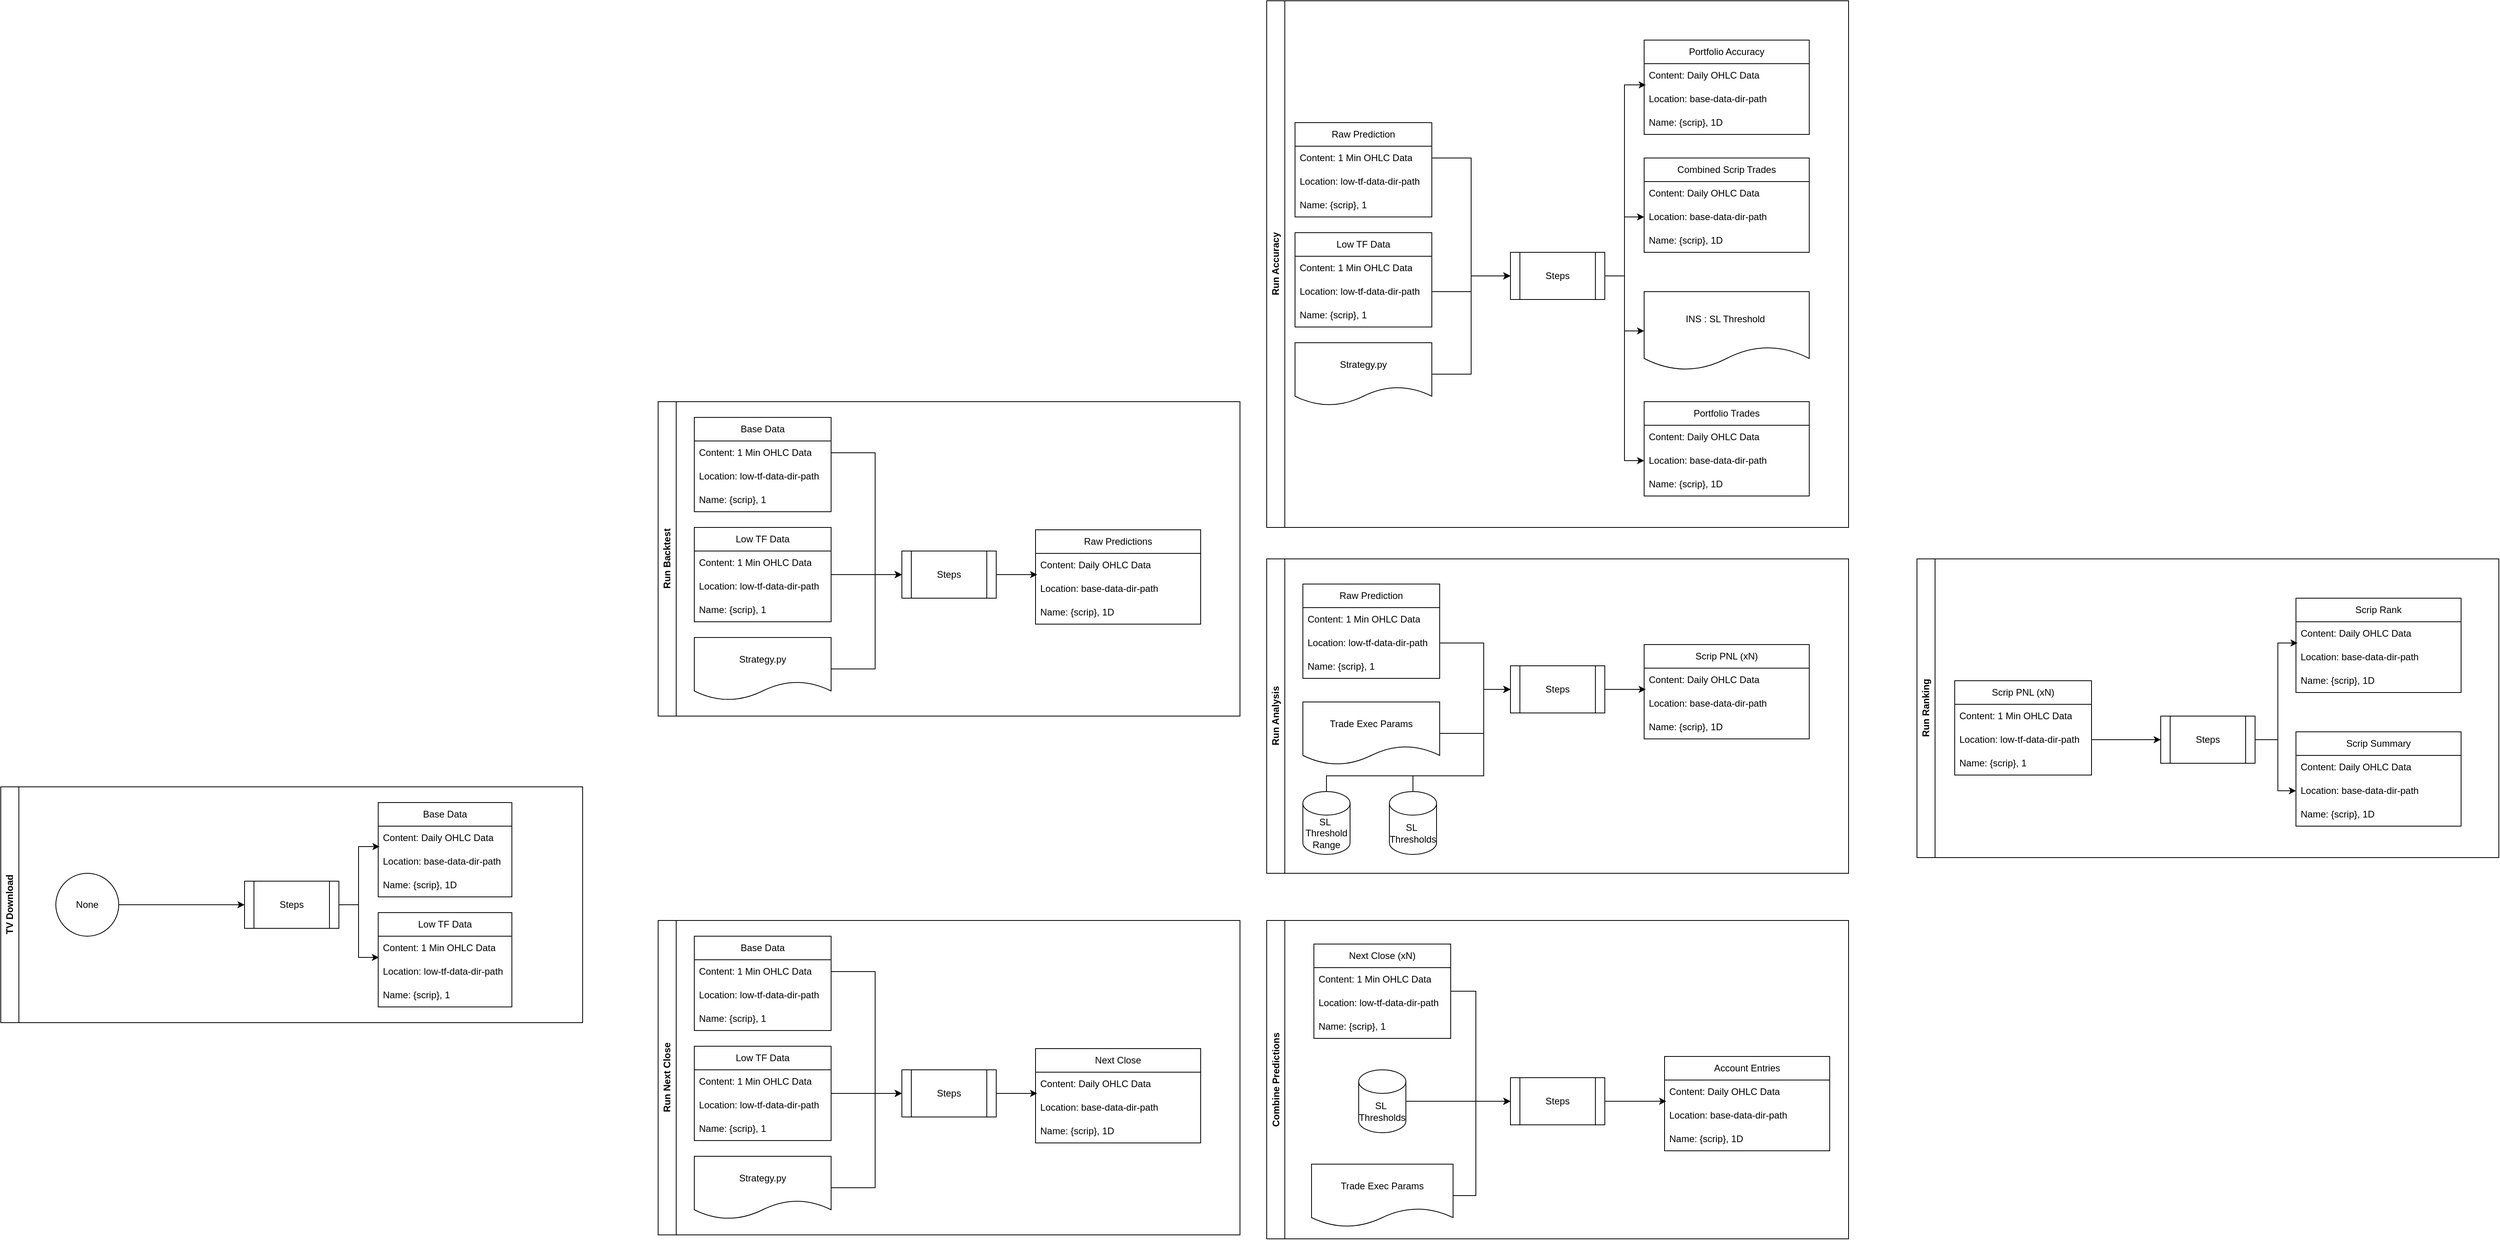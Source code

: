 <mxfile version="22.0.8" type="github">
  <diagram name="Page-1" id="-jNobJOiH2ZBGITwDeoM">
    <mxGraphModel dx="1639" dy="2243" grid="1" gridSize="10" guides="1" tooltips="1" connect="1" arrows="1" fold="1" page="1" pageScale="1" pageWidth="827" pageHeight="1169" math="0" shadow="0">
      <root>
        <mxCell id="0" />
        <mxCell id="1" parent="0" />
        <mxCell id="wgQlKjgA8KwrXLoBbIsE-9" value="TV Download" style="swimlane;horizontal=0;whiteSpace=wrap;html=1;startSize=23;" vertex="1" parent="1">
          <mxGeometry x="44" y="330" width="740" height="300" as="geometry" />
        </mxCell>
        <mxCell id="wgQlKjgA8KwrXLoBbIsE-10" value="Base Data" style="swimlane;fontStyle=0;childLayout=stackLayout;horizontal=1;startSize=30;horizontalStack=0;resizeParent=1;resizeParentMax=0;resizeLast=0;collapsible=1;marginBottom=0;whiteSpace=wrap;html=1;" vertex="1" parent="wgQlKjgA8KwrXLoBbIsE-9">
          <mxGeometry x="480" y="20" width="170" height="120" as="geometry" />
        </mxCell>
        <mxCell id="wgQlKjgA8KwrXLoBbIsE-11" value="Content: Daily OHLC Data" style="text;strokeColor=none;fillColor=none;align=left;verticalAlign=middle;spacingLeft=4;spacingRight=4;overflow=hidden;points=[[0,0.5],[1,0.5]];portConstraint=eastwest;rotatable=0;whiteSpace=wrap;html=1;" vertex="1" parent="wgQlKjgA8KwrXLoBbIsE-10">
          <mxGeometry y="30" width="170" height="30" as="geometry" />
        </mxCell>
        <mxCell id="wgQlKjgA8KwrXLoBbIsE-12" value="Location:&amp;nbsp;base-data-dir-path" style="text;strokeColor=none;fillColor=none;align=left;verticalAlign=middle;spacingLeft=4;spacingRight=4;overflow=hidden;points=[[0,0.5],[1,0.5]];portConstraint=eastwest;rotatable=0;whiteSpace=wrap;html=1;" vertex="1" parent="wgQlKjgA8KwrXLoBbIsE-10">
          <mxGeometry y="60" width="170" height="30" as="geometry" />
        </mxCell>
        <mxCell id="wgQlKjgA8KwrXLoBbIsE-13" value="Name: {scrip}, 1D" style="text;strokeColor=none;fillColor=none;align=left;verticalAlign=middle;spacingLeft=4;spacingRight=4;overflow=hidden;points=[[0,0.5],[1,0.5]];portConstraint=eastwest;rotatable=0;whiteSpace=wrap;html=1;" vertex="1" parent="wgQlKjgA8KwrXLoBbIsE-10">
          <mxGeometry y="90" width="170" height="30" as="geometry" />
        </mxCell>
        <mxCell id="wgQlKjgA8KwrXLoBbIsE-14" value="Low TF Data" style="swimlane;fontStyle=0;childLayout=stackLayout;horizontal=1;startSize=30;horizontalStack=0;resizeParent=1;resizeParentMax=0;resizeLast=0;collapsible=1;marginBottom=0;whiteSpace=wrap;html=1;" vertex="1" parent="wgQlKjgA8KwrXLoBbIsE-9">
          <mxGeometry x="480" y="160" width="170" height="120" as="geometry" />
        </mxCell>
        <mxCell id="wgQlKjgA8KwrXLoBbIsE-15" value="Content: 1 Min OHLC Data" style="text;strokeColor=none;fillColor=none;align=left;verticalAlign=middle;spacingLeft=4;spacingRight=4;overflow=hidden;points=[[0,0.5],[1,0.5]];portConstraint=eastwest;rotatable=0;whiteSpace=wrap;html=1;" vertex="1" parent="wgQlKjgA8KwrXLoBbIsE-14">
          <mxGeometry y="30" width="170" height="30" as="geometry" />
        </mxCell>
        <mxCell id="wgQlKjgA8KwrXLoBbIsE-16" value="Location:&amp;nbsp;low-tf-data-dir-path" style="text;strokeColor=none;fillColor=none;align=left;verticalAlign=middle;spacingLeft=4;spacingRight=4;overflow=hidden;points=[[0,0.5],[1,0.5]];portConstraint=eastwest;rotatable=0;whiteSpace=wrap;html=1;" vertex="1" parent="wgQlKjgA8KwrXLoBbIsE-14">
          <mxGeometry y="60" width="170" height="30" as="geometry" />
        </mxCell>
        <mxCell id="wgQlKjgA8KwrXLoBbIsE-17" value="Name: {scrip}, 1" style="text;strokeColor=none;fillColor=none;align=left;verticalAlign=middle;spacingLeft=4;spacingRight=4;overflow=hidden;points=[[0,0.5],[1,0.5]];portConstraint=eastwest;rotatable=0;whiteSpace=wrap;html=1;" vertex="1" parent="wgQlKjgA8KwrXLoBbIsE-14">
          <mxGeometry y="90" width="170" height="30" as="geometry" />
        </mxCell>
        <mxCell id="wgQlKjgA8KwrXLoBbIsE-4" style="edgeStyle=orthogonalEdgeStyle;rounded=0;orthogonalLoop=1;jettySize=auto;html=1;entryX=0;entryY=0.5;entryDx=0;entryDy=0;" edge="1" parent="wgQlKjgA8KwrXLoBbIsE-9" source="wgQlKjgA8KwrXLoBbIsE-3" target="wgQlKjgA8KwrXLoBbIsE-46">
          <mxGeometry relative="1" as="geometry">
            <mxPoint x="326" y="150" as="targetPoint" />
          </mxGeometry>
        </mxCell>
        <mxCell id="wgQlKjgA8KwrXLoBbIsE-3" value="None" style="ellipse;whiteSpace=wrap;html=1;aspect=fixed;" vertex="1" parent="wgQlKjgA8KwrXLoBbIsE-9">
          <mxGeometry x="70" y="110" width="80" height="80" as="geometry" />
        </mxCell>
        <mxCell id="wgQlKjgA8KwrXLoBbIsE-44" style="edgeStyle=orthogonalEdgeStyle;rounded=0;orthogonalLoop=1;jettySize=auto;html=1;exitX=1;exitY=0.5;exitDx=0;exitDy=0;entryX=0.01;entryY=0.867;entryDx=0;entryDy=0;entryPerimeter=0;" edge="1" parent="wgQlKjgA8KwrXLoBbIsE-9" source="wgQlKjgA8KwrXLoBbIsE-46" target="wgQlKjgA8KwrXLoBbIsE-11">
          <mxGeometry relative="1" as="geometry">
            <mxPoint x="455" y="50" as="targetPoint" />
          </mxGeometry>
        </mxCell>
        <mxCell id="wgQlKjgA8KwrXLoBbIsE-45" style="edgeStyle=orthogonalEdgeStyle;rounded=0;orthogonalLoop=1;jettySize=auto;html=1;exitX=1;exitY=0.5;exitDx=0;exitDy=0;entryX=0.005;entryY=-0.1;entryDx=0;entryDy=0;entryPerimeter=0;" edge="1" parent="wgQlKjgA8KwrXLoBbIsE-9" source="wgQlKjgA8KwrXLoBbIsE-46" target="wgQlKjgA8KwrXLoBbIsE-16">
          <mxGeometry relative="1" as="geometry">
            <mxPoint x="426" y="240" as="targetPoint" />
          </mxGeometry>
        </mxCell>
        <mxCell id="wgQlKjgA8KwrXLoBbIsE-46" value="Steps" style="shape=process;whiteSpace=wrap;html=1;backgroundOutline=1;" vertex="1" parent="wgQlKjgA8KwrXLoBbIsE-9">
          <mxGeometry x="310" y="120" width="120" height="60" as="geometry" />
        </mxCell>
        <mxCell id="wgQlKjgA8KwrXLoBbIsE-20" value="Run Backtest" style="swimlane;horizontal=0;whiteSpace=wrap;html=1;startSize=23;" vertex="1" parent="1">
          <mxGeometry x="880" y="-160" width="740" height="400" as="geometry" />
        </mxCell>
        <mxCell id="wgQlKjgA8KwrXLoBbIsE-21" value="Raw Predictions" style="swimlane;fontStyle=0;childLayout=stackLayout;horizontal=1;startSize=30;horizontalStack=0;resizeParent=1;resizeParentMax=0;resizeLast=0;collapsible=1;marginBottom=0;whiteSpace=wrap;html=1;" vertex="1" parent="wgQlKjgA8KwrXLoBbIsE-20">
          <mxGeometry x="480" y="163" width="210" height="120" as="geometry" />
        </mxCell>
        <mxCell id="wgQlKjgA8KwrXLoBbIsE-22" value="Content: Daily OHLC Data" style="text;strokeColor=none;fillColor=none;align=left;verticalAlign=middle;spacingLeft=4;spacingRight=4;overflow=hidden;points=[[0,0.5],[1,0.5]];portConstraint=eastwest;rotatable=0;whiteSpace=wrap;html=1;" vertex="1" parent="wgQlKjgA8KwrXLoBbIsE-21">
          <mxGeometry y="30" width="210" height="30" as="geometry" />
        </mxCell>
        <mxCell id="wgQlKjgA8KwrXLoBbIsE-23" value="Location:&amp;nbsp;base-data-dir-path" style="text;strokeColor=none;fillColor=none;align=left;verticalAlign=middle;spacingLeft=4;spacingRight=4;overflow=hidden;points=[[0,0.5],[1,0.5]];portConstraint=eastwest;rotatable=0;whiteSpace=wrap;html=1;" vertex="1" parent="wgQlKjgA8KwrXLoBbIsE-21">
          <mxGeometry y="60" width="210" height="30" as="geometry" />
        </mxCell>
        <mxCell id="wgQlKjgA8KwrXLoBbIsE-24" value="Name: {scrip}, 1D" style="text;strokeColor=none;fillColor=none;align=left;verticalAlign=middle;spacingLeft=4;spacingRight=4;overflow=hidden;points=[[0,0.5],[1,0.5]];portConstraint=eastwest;rotatable=0;whiteSpace=wrap;html=1;" vertex="1" parent="wgQlKjgA8KwrXLoBbIsE-21">
          <mxGeometry y="90" width="210" height="30" as="geometry" />
        </mxCell>
        <mxCell id="wgQlKjgA8KwrXLoBbIsE-29" style="edgeStyle=orthogonalEdgeStyle;rounded=0;orthogonalLoop=1;jettySize=auto;html=1;entryX=0.01;entryY=-0.1;entryDx=0;entryDy=0;exitX=1;exitY=0.5;exitDx=0;exitDy=0;entryPerimeter=0;" edge="1" parent="wgQlKjgA8KwrXLoBbIsE-20" source="wgQlKjgA8KwrXLoBbIsE-31" target="wgQlKjgA8KwrXLoBbIsE-23">
          <mxGeometry relative="1" as="geometry" />
        </mxCell>
        <mxCell id="wgQlKjgA8KwrXLoBbIsE-31" value="Steps" style="shape=process;whiteSpace=wrap;html=1;backgroundOutline=1;" vertex="1" parent="wgQlKjgA8KwrXLoBbIsE-20">
          <mxGeometry x="310" y="190" width="120" height="60" as="geometry" />
        </mxCell>
        <mxCell id="wgQlKjgA8KwrXLoBbIsE-34" value="Base Data" style="swimlane;fontStyle=0;childLayout=stackLayout;horizontal=1;startSize=30;horizontalStack=0;resizeParent=1;resizeParentMax=0;resizeLast=0;collapsible=1;marginBottom=0;whiteSpace=wrap;html=1;" vertex="1" parent="wgQlKjgA8KwrXLoBbIsE-20">
          <mxGeometry x="46" y="20" width="174" height="120" as="geometry" />
        </mxCell>
        <mxCell id="wgQlKjgA8KwrXLoBbIsE-35" value="Content: 1 Min OHLC Data" style="text;strokeColor=none;fillColor=none;align=left;verticalAlign=middle;spacingLeft=4;spacingRight=4;overflow=hidden;points=[[0,0.5],[1,0.5]];portConstraint=eastwest;rotatable=0;whiteSpace=wrap;html=1;" vertex="1" parent="wgQlKjgA8KwrXLoBbIsE-34">
          <mxGeometry y="30" width="174" height="30" as="geometry" />
        </mxCell>
        <mxCell id="wgQlKjgA8KwrXLoBbIsE-36" value="Location:&amp;nbsp;low-tf-data-dir-path" style="text;strokeColor=none;fillColor=none;align=left;verticalAlign=middle;spacingLeft=4;spacingRight=4;overflow=hidden;points=[[0,0.5],[1,0.5]];portConstraint=eastwest;rotatable=0;whiteSpace=wrap;html=1;" vertex="1" parent="wgQlKjgA8KwrXLoBbIsE-34">
          <mxGeometry y="60" width="174" height="30" as="geometry" />
        </mxCell>
        <mxCell id="wgQlKjgA8KwrXLoBbIsE-37" value="Name: {scrip}, 1" style="text;strokeColor=none;fillColor=none;align=left;verticalAlign=middle;spacingLeft=4;spacingRight=4;overflow=hidden;points=[[0,0.5],[1,0.5]];portConstraint=eastwest;rotatable=0;whiteSpace=wrap;html=1;" vertex="1" parent="wgQlKjgA8KwrXLoBbIsE-34">
          <mxGeometry y="90" width="174" height="30" as="geometry" />
        </mxCell>
        <mxCell id="wgQlKjgA8KwrXLoBbIsE-38" value="Low TF Data" style="swimlane;fontStyle=0;childLayout=stackLayout;horizontal=1;startSize=30;horizontalStack=0;resizeParent=1;resizeParentMax=0;resizeLast=0;collapsible=1;marginBottom=0;whiteSpace=wrap;html=1;" vertex="1" parent="wgQlKjgA8KwrXLoBbIsE-20">
          <mxGeometry x="46" y="160" width="174" height="120" as="geometry" />
        </mxCell>
        <mxCell id="wgQlKjgA8KwrXLoBbIsE-39" value="Content: 1 Min OHLC Data" style="text;strokeColor=none;fillColor=none;align=left;verticalAlign=middle;spacingLeft=4;spacingRight=4;overflow=hidden;points=[[0,0.5],[1,0.5]];portConstraint=eastwest;rotatable=0;whiteSpace=wrap;html=1;" vertex="1" parent="wgQlKjgA8KwrXLoBbIsE-38">
          <mxGeometry y="30" width="174" height="30" as="geometry" />
        </mxCell>
        <mxCell id="wgQlKjgA8KwrXLoBbIsE-40" value="Location:&amp;nbsp;low-tf-data-dir-path" style="text;strokeColor=none;fillColor=none;align=left;verticalAlign=middle;spacingLeft=4;spacingRight=4;overflow=hidden;points=[[0,0.5],[1,0.5]];portConstraint=eastwest;rotatable=0;whiteSpace=wrap;html=1;" vertex="1" parent="wgQlKjgA8KwrXLoBbIsE-38">
          <mxGeometry y="60" width="174" height="30" as="geometry" />
        </mxCell>
        <mxCell id="wgQlKjgA8KwrXLoBbIsE-41" value="Name: {scrip}, 1" style="text;strokeColor=none;fillColor=none;align=left;verticalAlign=middle;spacingLeft=4;spacingRight=4;overflow=hidden;points=[[0,0.5],[1,0.5]];portConstraint=eastwest;rotatable=0;whiteSpace=wrap;html=1;" vertex="1" parent="wgQlKjgA8KwrXLoBbIsE-38">
          <mxGeometry y="90" width="174" height="30" as="geometry" />
        </mxCell>
        <mxCell id="wgQlKjgA8KwrXLoBbIsE-42" style="edgeStyle=orthogonalEdgeStyle;rounded=0;orthogonalLoop=1;jettySize=auto;html=1;entryX=0;entryY=0.5;entryDx=0;entryDy=0;" edge="1" parent="wgQlKjgA8KwrXLoBbIsE-20" source="wgQlKjgA8KwrXLoBbIsE-35" target="wgQlKjgA8KwrXLoBbIsE-31">
          <mxGeometry relative="1" as="geometry">
            <Array as="points">
              <mxPoint x="276" y="65" />
              <mxPoint x="276" y="220" />
            </Array>
          </mxGeometry>
        </mxCell>
        <mxCell id="wgQlKjgA8KwrXLoBbIsE-43" style="edgeStyle=orthogonalEdgeStyle;rounded=0;orthogonalLoop=1;jettySize=auto;html=1;entryX=0;entryY=0.5;entryDx=0;entryDy=0;" edge="1" parent="wgQlKjgA8KwrXLoBbIsE-20" source="wgQlKjgA8KwrXLoBbIsE-40" target="wgQlKjgA8KwrXLoBbIsE-31">
          <mxGeometry relative="1" as="geometry">
            <Array as="points">
              <mxPoint x="246" y="220" />
              <mxPoint x="246" y="220" />
            </Array>
          </mxGeometry>
        </mxCell>
        <mxCell id="wgQlKjgA8KwrXLoBbIsE-48" style="edgeStyle=orthogonalEdgeStyle;rounded=0;orthogonalLoop=1;jettySize=auto;html=1;entryX=0;entryY=0.5;entryDx=0;entryDy=0;exitX=1;exitY=0.5;exitDx=0;exitDy=0;" edge="1" parent="wgQlKjgA8KwrXLoBbIsE-20" source="wgQlKjgA8KwrXLoBbIsE-47" target="wgQlKjgA8KwrXLoBbIsE-31">
          <mxGeometry relative="1" as="geometry">
            <Array as="points">
              <mxPoint x="276" y="340" />
              <mxPoint x="276" y="220" />
            </Array>
          </mxGeometry>
        </mxCell>
        <mxCell id="wgQlKjgA8KwrXLoBbIsE-47" value="Strategy.py" style="shape=document;whiteSpace=wrap;html=1;boundedLbl=1;" vertex="1" parent="wgQlKjgA8KwrXLoBbIsE-20">
          <mxGeometry x="46" y="300" width="174" height="80" as="geometry" />
        </mxCell>
        <mxCell id="wgQlKjgA8KwrXLoBbIsE-69" value="Run Next Close" style="swimlane;horizontal=0;whiteSpace=wrap;html=1;startSize=23;" vertex="1" parent="1">
          <mxGeometry x="880" y="500" width="740" height="400" as="geometry" />
        </mxCell>
        <mxCell id="wgQlKjgA8KwrXLoBbIsE-70" value="Next Close" style="swimlane;fontStyle=0;childLayout=stackLayout;horizontal=1;startSize=30;horizontalStack=0;resizeParent=1;resizeParentMax=0;resizeLast=0;collapsible=1;marginBottom=0;whiteSpace=wrap;html=1;" vertex="1" parent="wgQlKjgA8KwrXLoBbIsE-69">
          <mxGeometry x="480" y="163" width="210" height="120" as="geometry" />
        </mxCell>
        <mxCell id="wgQlKjgA8KwrXLoBbIsE-71" value="Content: Daily OHLC Data" style="text;strokeColor=none;fillColor=none;align=left;verticalAlign=middle;spacingLeft=4;spacingRight=4;overflow=hidden;points=[[0,0.5],[1,0.5]];portConstraint=eastwest;rotatable=0;whiteSpace=wrap;html=1;" vertex="1" parent="wgQlKjgA8KwrXLoBbIsE-70">
          <mxGeometry y="30" width="210" height="30" as="geometry" />
        </mxCell>
        <mxCell id="wgQlKjgA8KwrXLoBbIsE-72" value="Location:&amp;nbsp;base-data-dir-path" style="text;strokeColor=none;fillColor=none;align=left;verticalAlign=middle;spacingLeft=4;spacingRight=4;overflow=hidden;points=[[0,0.5],[1,0.5]];portConstraint=eastwest;rotatable=0;whiteSpace=wrap;html=1;" vertex="1" parent="wgQlKjgA8KwrXLoBbIsE-70">
          <mxGeometry y="60" width="210" height="30" as="geometry" />
        </mxCell>
        <mxCell id="wgQlKjgA8KwrXLoBbIsE-73" value="Name: {scrip}, 1D" style="text;strokeColor=none;fillColor=none;align=left;verticalAlign=middle;spacingLeft=4;spacingRight=4;overflow=hidden;points=[[0,0.5],[1,0.5]];portConstraint=eastwest;rotatable=0;whiteSpace=wrap;html=1;" vertex="1" parent="wgQlKjgA8KwrXLoBbIsE-70">
          <mxGeometry y="90" width="210" height="30" as="geometry" />
        </mxCell>
        <mxCell id="wgQlKjgA8KwrXLoBbIsE-74" style="edgeStyle=orthogonalEdgeStyle;rounded=0;orthogonalLoop=1;jettySize=auto;html=1;entryX=0.01;entryY=-0.1;entryDx=0;entryDy=0;exitX=1;exitY=0.5;exitDx=0;exitDy=0;entryPerimeter=0;" edge="1" parent="wgQlKjgA8KwrXLoBbIsE-69" source="wgQlKjgA8KwrXLoBbIsE-75" target="wgQlKjgA8KwrXLoBbIsE-72">
          <mxGeometry relative="1" as="geometry" />
        </mxCell>
        <mxCell id="wgQlKjgA8KwrXLoBbIsE-75" value="Steps" style="shape=process;whiteSpace=wrap;html=1;backgroundOutline=1;" vertex="1" parent="wgQlKjgA8KwrXLoBbIsE-69">
          <mxGeometry x="310" y="190" width="120" height="60" as="geometry" />
        </mxCell>
        <mxCell id="wgQlKjgA8KwrXLoBbIsE-76" value="Base Data" style="swimlane;fontStyle=0;childLayout=stackLayout;horizontal=1;startSize=30;horizontalStack=0;resizeParent=1;resizeParentMax=0;resizeLast=0;collapsible=1;marginBottom=0;whiteSpace=wrap;html=1;" vertex="1" parent="wgQlKjgA8KwrXLoBbIsE-69">
          <mxGeometry x="46" y="20" width="174" height="120" as="geometry" />
        </mxCell>
        <mxCell id="wgQlKjgA8KwrXLoBbIsE-77" value="Content: 1 Min OHLC Data" style="text;strokeColor=none;fillColor=none;align=left;verticalAlign=middle;spacingLeft=4;spacingRight=4;overflow=hidden;points=[[0,0.5],[1,0.5]];portConstraint=eastwest;rotatable=0;whiteSpace=wrap;html=1;" vertex="1" parent="wgQlKjgA8KwrXLoBbIsE-76">
          <mxGeometry y="30" width="174" height="30" as="geometry" />
        </mxCell>
        <mxCell id="wgQlKjgA8KwrXLoBbIsE-78" value="Location:&amp;nbsp;low-tf-data-dir-path" style="text;strokeColor=none;fillColor=none;align=left;verticalAlign=middle;spacingLeft=4;spacingRight=4;overflow=hidden;points=[[0,0.5],[1,0.5]];portConstraint=eastwest;rotatable=0;whiteSpace=wrap;html=1;" vertex="1" parent="wgQlKjgA8KwrXLoBbIsE-76">
          <mxGeometry y="60" width="174" height="30" as="geometry" />
        </mxCell>
        <mxCell id="wgQlKjgA8KwrXLoBbIsE-79" value="Name: {scrip}, 1" style="text;strokeColor=none;fillColor=none;align=left;verticalAlign=middle;spacingLeft=4;spacingRight=4;overflow=hidden;points=[[0,0.5],[1,0.5]];portConstraint=eastwest;rotatable=0;whiteSpace=wrap;html=1;" vertex="1" parent="wgQlKjgA8KwrXLoBbIsE-76">
          <mxGeometry y="90" width="174" height="30" as="geometry" />
        </mxCell>
        <mxCell id="wgQlKjgA8KwrXLoBbIsE-80" value="Low TF Data" style="swimlane;fontStyle=0;childLayout=stackLayout;horizontal=1;startSize=30;horizontalStack=0;resizeParent=1;resizeParentMax=0;resizeLast=0;collapsible=1;marginBottom=0;whiteSpace=wrap;html=1;" vertex="1" parent="wgQlKjgA8KwrXLoBbIsE-69">
          <mxGeometry x="46" y="160" width="174" height="120" as="geometry" />
        </mxCell>
        <mxCell id="wgQlKjgA8KwrXLoBbIsE-81" value="Content: 1 Min OHLC Data" style="text;strokeColor=none;fillColor=none;align=left;verticalAlign=middle;spacingLeft=4;spacingRight=4;overflow=hidden;points=[[0,0.5],[1,0.5]];portConstraint=eastwest;rotatable=0;whiteSpace=wrap;html=1;" vertex="1" parent="wgQlKjgA8KwrXLoBbIsE-80">
          <mxGeometry y="30" width="174" height="30" as="geometry" />
        </mxCell>
        <mxCell id="wgQlKjgA8KwrXLoBbIsE-82" value="Location:&amp;nbsp;low-tf-data-dir-path" style="text;strokeColor=none;fillColor=none;align=left;verticalAlign=middle;spacingLeft=4;spacingRight=4;overflow=hidden;points=[[0,0.5],[1,0.5]];portConstraint=eastwest;rotatable=0;whiteSpace=wrap;html=1;" vertex="1" parent="wgQlKjgA8KwrXLoBbIsE-80">
          <mxGeometry y="60" width="174" height="30" as="geometry" />
        </mxCell>
        <mxCell id="wgQlKjgA8KwrXLoBbIsE-83" value="Name: {scrip}, 1" style="text;strokeColor=none;fillColor=none;align=left;verticalAlign=middle;spacingLeft=4;spacingRight=4;overflow=hidden;points=[[0,0.5],[1,0.5]];portConstraint=eastwest;rotatable=0;whiteSpace=wrap;html=1;" vertex="1" parent="wgQlKjgA8KwrXLoBbIsE-80">
          <mxGeometry y="90" width="174" height="30" as="geometry" />
        </mxCell>
        <mxCell id="wgQlKjgA8KwrXLoBbIsE-84" style="edgeStyle=orthogonalEdgeStyle;rounded=0;orthogonalLoop=1;jettySize=auto;html=1;entryX=0;entryY=0.5;entryDx=0;entryDy=0;" edge="1" parent="wgQlKjgA8KwrXLoBbIsE-69" source="wgQlKjgA8KwrXLoBbIsE-77" target="wgQlKjgA8KwrXLoBbIsE-75">
          <mxGeometry relative="1" as="geometry">
            <Array as="points">
              <mxPoint x="276" y="65" />
              <mxPoint x="276" y="220" />
            </Array>
          </mxGeometry>
        </mxCell>
        <mxCell id="wgQlKjgA8KwrXLoBbIsE-85" style="edgeStyle=orthogonalEdgeStyle;rounded=0;orthogonalLoop=1;jettySize=auto;html=1;entryX=0;entryY=0.5;entryDx=0;entryDy=0;" edge="1" parent="wgQlKjgA8KwrXLoBbIsE-69" source="wgQlKjgA8KwrXLoBbIsE-82" target="wgQlKjgA8KwrXLoBbIsE-75">
          <mxGeometry relative="1" as="geometry">
            <Array as="points">
              <mxPoint x="246" y="220" />
              <mxPoint x="246" y="220" />
            </Array>
          </mxGeometry>
        </mxCell>
        <mxCell id="wgQlKjgA8KwrXLoBbIsE-86" style="edgeStyle=orthogonalEdgeStyle;rounded=0;orthogonalLoop=1;jettySize=auto;html=1;entryX=0;entryY=0.5;entryDx=0;entryDy=0;exitX=1;exitY=0.5;exitDx=0;exitDy=0;" edge="1" parent="wgQlKjgA8KwrXLoBbIsE-69" source="wgQlKjgA8KwrXLoBbIsE-87" target="wgQlKjgA8KwrXLoBbIsE-75">
          <mxGeometry relative="1" as="geometry">
            <Array as="points">
              <mxPoint x="276" y="340" />
              <mxPoint x="276" y="220" />
            </Array>
          </mxGeometry>
        </mxCell>
        <mxCell id="wgQlKjgA8KwrXLoBbIsE-87" value="Strategy.py" style="shape=document;whiteSpace=wrap;html=1;boundedLbl=1;" vertex="1" parent="wgQlKjgA8KwrXLoBbIsE-69">
          <mxGeometry x="46" y="300" width="174" height="80" as="geometry" />
        </mxCell>
        <mxCell id="wgQlKjgA8KwrXLoBbIsE-88" value="Combine Predictions" style="swimlane;horizontal=0;whiteSpace=wrap;html=1;startSize=23;" vertex="1" parent="1">
          <mxGeometry x="1654" y="500" width="740" height="405" as="geometry" />
        </mxCell>
        <mxCell id="wgQlKjgA8KwrXLoBbIsE-89" value="Account Entries" style="swimlane;fontStyle=0;childLayout=stackLayout;horizontal=1;startSize=30;horizontalStack=0;resizeParent=1;resizeParentMax=0;resizeLast=0;collapsible=1;marginBottom=0;whiteSpace=wrap;html=1;" vertex="1" parent="wgQlKjgA8KwrXLoBbIsE-88">
          <mxGeometry x="506" y="173" width="210" height="120" as="geometry" />
        </mxCell>
        <mxCell id="wgQlKjgA8KwrXLoBbIsE-90" value="Content: Daily OHLC Data" style="text;strokeColor=none;fillColor=none;align=left;verticalAlign=middle;spacingLeft=4;spacingRight=4;overflow=hidden;points=[[0,0.5],[1,0.5]];portConstraint=eastwest;rotatable=0;whiteSpace=wrap;html=1;" vertex="1" parent="wgQlKjgA8KwrXLoBbIsE-89">
          <mxGeometry y="30" width="210" height="30" as="geometry" />
        </mxCell>
        <mxCell id="wgQlKjgA8KwrXLoBbIsE-91" value="Location:&amp;nbsp;base-data-dir-path" style="text;strokeColor=none;fillColor=none;align=left;verticalAlign=middle;spacingLeft=4;spacingRight=4;overflow=hidden;points=[[0,0.5],[1,0.5]];portConstraint=eastwest;rotatable=0;whiteSpace=wrap;html=1;" vertex="1" parent="wgQlKjgA8KwrXLoBbIsE-89">
          <mxGeometry y="60" width="210" height="30" as="geometry" />
        </mxCell>
        <mxCell id="wgQlKjgA8KwrXLoBbIsE-92" value="Name: {scrip}, 1D" style="text;strokeColor=none;fillColor=none;align=left;verticalAlign=middle;spacingLeft=4;spacingRight=4;overflow=hidden;points=[[0,0.5],[1,0.5]];portConstraint=eastwest;rotatable=0;whiteSpace=wrap;html=1;" vertex="1" parent="wgQlKjgA8KwrXLoBbIsE-89">
          <mxGeometry y="90" width="210" height="30" as="geometry" />
        </mxCell>
        <mxCell id="wgQlKjgA8KwrXLoBbIsE-93" style="edgeStyle=orthogonalEdgeStyle;rounded=0;orthogonalLoop=1;jettySize=auto;html=1;entryX=0.01;entryY=-0.1;entryDx=0;entryDy=0;exitX=1;exitY=0.5;exitDx=0;exitDy=0;entryPerimeter=0;" edge="1" parent="wgQlKjgA8KwrXLoBbIsE-88" source="wgQlKjgA8KwrXLoBbIsE-94" target="wgQlKjgA8KwrXLoBbIsE-91">
          <mxGeometry relative="1" as="geometry" />
        </mxCell>
        <mxCell id="wgQlKjgA8KwrXLoBbIsE-94" value="Steps" style="shape=process;whiteSpace=wrap;html=1;backgroundOutline=1;" vertex="1" parent="wgQlKjgA8KwrXLoBbIsE-88">
          <mxGeometry x="310" y="200" width="120" height="60" as="geometry" />
        </mxCell>
        <mxCell id="wgQlKjgA8KwrXLoBbIsE-99" value="Next Close (xN)" style="swimlane;fontStyle=0;childLayout=stackLayout;horizontal=1;startSize=30;horizontalStack=0;resizeParent=1;resizeParentMax=0;resizeLast=0;collapsible=1;marginBottom=0;whiteSpace=wrap;html=1;" vertex="1" parent="wgQlKjgA8KwrXLoBbIsE-88">
          <mxGeometry x="60" y="30" width="174" height="120" as="geometry" />
        </mxCell>
        <mxCell id="wgQlKjgA8KwrXLoBbIsE-100" value="Content: 1 Min OHLC Data" style="text;strokeColor=none;fillColor=none;align=left;verticalAlign=middle;spacingLeft=4;spacingRight=4;overflow=hidden;points=[[0,0.5],[1,0.5]];portConstraint=eastwest;rotatable=0;whiteSpace=wrap;html=1;" vertex="1" parent="wgQlKjgA8KwrXLoBbIsE-99">
          <mxGeometry y="30" width="174" height="30" as="geometry" />
        </mxCell>
        <mxCell id="wgQlKjgA8KwrXLoBbIsE-101" value="Location:&amp;nbsp;low-tf-data-dir-path" style="text;strokeColor=none;fillColor=none;align=left;verticalAlign=middle;spacingLeft=4;spacingRight=4;overflow=hidden;points=[[0,0.5],[1,0.5]];portConstraint=eastwest;rotatable=0;whiteSpace=wrap;html=1;" vertex="1" parent="wgQlKjgA8KwrXLoBbIsE-99">
          <mxGeometry y="60" width="174" height="30" as="geometry" />
        </mxCell>
        <mxCell id="wgQlKjgA8KwrXLoBbIsE-102" value="Name: {scrip}, 1" style="text;strokeColor=none;fillColor=none;align=left;verticalAlign=middle;spacingLeft=4;spacingRight=4;overflow=hidden;points=[[0,0.5],[1,0.5]];portConstraint=eastwest;rotatable=0;whiteSpace=wrap;html=1;" vertex="1" parent="wgQlKjgA8KwrXLoBbIsE-99">
          <mxGeometry y="90" width="174" height="30" as="geometry" />
        </mxCell>
        <mxCell id="wgQlKjgA8KwrXLoBbIsE-104" style="edgeStyle=orthogonalEdgeStyle;rounded=0;orthogonalLoop=1;jettySize=auto;html=1;entryX=0;entryY=0.5;entryDx=0;entryDy=0;" edge="1" parent="wgQlKjgA8KwrXLoBbIsE-88" source="wgQlKjgA8KwrXLoBbIsE-101" target="wgQlKjgA8KwrXLoBbIsE-94">
          <mxGeometry relative="1" as="geometry">
            <Array as="points">
              <mxPoint x="266" y="90" />
              <mxPoint x="266" y="230" />
            </Array>
          </mxGeometry>
        </mxCell>
        <mxCell id="wgQlKjgA8KwrXLoBbIsE-108" style="edgeStyle=orthogonalEdgeStyle;rounded=0;orthogonalLoop=1;jettySize=auto;html=1;entryX=0;entryY=0.5;entryDx=0;entryDy=0;" edge="1" parent="wgQlKjgA8KwrXLoBbIsE-88" source="wgQlKjgA8KwrXLoBbIsE-107" target="wgQlKjgA8KwrXLoBbIsE-94">
          <mxGeometry relative="1" as="geometry">
            <Array as="points">
              <mxPoint x="296" y="230" />
              <mxPoint x="296" y="230" />
            </Array>
          </mxGeometry>
        </mxCell>
        <mxCell id="wgQlKjgA8KwrXLoBbIsE-107" value="SL&amp;nbsp;&lt;br&gt;Thresholds" style="shape=cylinder3;whiteSpace=wrap;html=1;boundedLbl=1;backgroundOutline=1;size=15;" vertex="1" parent="wgQlKjgA8KwrXLoBbIsE-88">
          <mxGeometry x="117" y="190" width="60" height="80" as="geometry" />
        </mxCell>
        <mxCell id="wgQlKjgA8KwrXLoBbIsE-110" style="edgeStyle=orthogonalEdgeStyle;rounded=0;orthogonalLoop=1;jettySize=auto;html=1;entryX=0;entryY=0.5;entryDx=0;entryDy=0;" edge="1" parent="wgQlKjgA8KwrXLoBbIsE-88" source="wgQlKjgA8KwrXLoBbIsE-109" target="wgQlKjgA8KwrXLoBbIsE-94">
          <mxGeometry relative="1" as="geometry">
            <Array as="points">
              <mxPoint x="266" y="350" />
              <mxPoint x="266" y="230" />
            </Array>
          </mxGeometry>
        </mxCell>
        <mxCell id="wgQlKjgA8KwrXLoBbIsE-109" value="Trade&amp;nbsp;Exec Params" style="shape=document;whiteSpace=wrap;html=1;boundedLbl=1;align=center;" vertex="1" parent="wgQlKjgA8KwrXLoBbIsE-88">
          <mxGeometry x="57" y="310" width="180" height="80" as="geometry" />
        </mxCell>
        <mxCell id="wgQlKjgA8KwrXLoBbIsE-111" value="Run Analysis" style="swimlane;horizontal=0;whiteSpace=wrap;html=1;startSize=23;" vertex="1" parent="1">
          <mxGeometry x="1654" y="40" width="740" height="400" as="geometry" />
        </mxCell>
        <mxCell id="wgQlKjgA8KwrXLoBbIsE-112" value="Scrip PNL (xN)" style="swimlane;fontStyle=0;childLayout=stackLayout;horizontal=1;startSize=30;horizontalStack=0;resizeParent=1;resizeParentMax=0;resizeLast=0;collapsible=1;marginBottom=0;whiteSpace=wrap;html=1;" vertex="1" parent="wgQlKjgA8KwrXLoBbIsE-111">
          <mxGeometry x="480" y="109" width="210" height="120" as="geometry" />
        </mxCell>
        <mxCell id="wgQlKjgA8KwrXLoBbIsE-113" value="Content: Daily OHLC Data" style="text;strokeColor=none;fillColor=none;align=left;verticalAlign=middle;spacingLeft=4;spacingRight=4;overflow=hidden;points=[[0,0.5],[1,0.5]];portConstraint=eastwest;rotatable=0;whiteSpace=wrap;html=1;" vertex="1" parent="wgQlKjgA8KwrXLoBbIsE-112">
          <mxGeometry y="30" width="210" height="30" as="geometry" />
        </mxCell>
        <mxCell id="wgQlKjgA8KwrXLoBbIsE-114" value="Location:&amp;nbsp;base-data-dir-path" style="text;strokeColor=none;fillColor=none;align=left;verticalAlign=middle;spacingLeft=4;spacingRight=4;overflow=hidden;points=[[0,0.5],[1,0.5]];portConstraint=eastwest;rotatable=0;whiteSpace=wrap;html=1;" vertex="1" parent="wgQlKjgA8KwrXLoBbIsE-112">
          <mxGeometry y="60" width="210" height="30" as="geometry" />
        </mxCell>
        <mxCell id="wgQlKjgA8KwrXLoBbIsE-115" value="Name: {scrip}, 1D" style="text;strokeColor=none;fillColor=none;align=left;verticalAlign=middle;spacingLeft=4;spacingRight=4;overflow=hidden;points=[[0,0.5],[1,0.5]];portConstraint=eastwest;rotatable=0;whiteSpace=wrap;html=1;" vertex="1" parent="wgQlKjgA8KwrXLoBbIsE-112">
          <mxGeometry y="90" width="210" height="30" as="geometry" />
        </mxCell>
        <mxCell id="wgQlKjgA8KwrXLoBbIsE-116" style="edgeStyle=orthogonalEdgeStyle;rounded=0;orthogonalLoop=1;jettySize=auto;html=1;entryX=0.01;entryY=-0.1;entryDx=0;entryDy=0;exitX=1;exitY=0.5;exitDx=0;exitDy=0;entryPerimeter=0;" edge="1" parent="wgQlKjgA8KwrXLoBbIsE-111" source="wgQlKjgA8KwrXLoBbIsE-117" target="wgQlKjgA8KwrXLoBbIsE-114">
          <mxGeometry relative="1" as="geometry" />
        </mxCell>
        <mxCell id="wgQlKjgA8KwrXLoBbIsE-117" value="Steps" style="shape=process;whiteSpace=wrap;html=1;backgroundOutline=1;" vertex="1" parent="wgQlKjgA8KwrXLoBbIsE-111">
          <mxGeometry x="310" y="136" width="120" height="60" as="geometry" />
        </mxCell>
        <mxCell id="wgQlKjgA8KwrXLoBbIsE-118" value="Raw Prediction" style="swimlane;fontStyle=0;childLayout=stackLayout;horizontal=1;startSize=30;horizontalStack=0;resizeParent=1;resizeParentMax=0;resizeLast=0;collapsible=1;marginBottom=0;whiteSpace=wrap;html=1;" vertex="1" parent="wgQlKjgA8KwrXLoBbIsE-111">
          <mxGeometry x="46" y="32" width="174" height="120" as="geometry" />
        </mxCell>
        <mxCell id="wgQlKjgA8KwrXLoBbIsE-119" value="Content: 1 Min OHLC Data" style="text;strokeColor=none;fillColor=none;align=left;verticalAlign=middle;spacingLeft=4;spacingRight=4;overflow=hidden;points=[[0,0.5],[1,0.5]];portConstraint=eastwest;rotatable=0;whiteSpace=wrap;html=1;" vertex="1" parent="wgQlKjgA8KwrXLoBbIsE-118">
          <mxGeometry y="30" width="174" height="30" as="geometry" />
        </mxCell>
        <mxCell id="wgQlKjgA8KwrXLoBbIsE-120" value="Location:&amp;nbsp;low-tf-data-dir-path" style="text;strokeColor=none;fillColor=none;align=left;verticalAlign=middle;spacingLeft=4;spacingRight=4;overflow=hidden;points=[[0,0.5],[1,0.5]];portConstraint=eastwest;rotatable=0;whiteSpace=wrap;html=1;" vertex="1" parent="wgQlKjgA8KwrXLoBbIsE-118">
          <mxGeometry y="60" width="174" height="30" as="geometry" />
        </mxCell>
        <mxCell id="wgQlKjgA8KwrXLoBbIsE-121" value="Name: {scrip}, 1" style="text;strokeColor=none;fillColor=none;align=left;verticalAlign=middle;spacingLeft=4;spacingRight=4;overflow=hidden;points=[[0,0.5],[1,0.5]];portConstraint=eastwest;rotatable=0;whiteSpace=wrap;html=1;" vertex="1" parent="wgQlKjgA8KwrXLoBbIsE-118">
          <mxGeometry y="90" width="174" height="30" as="geometry" />
        </mxCell>
        <mxCell id="wgQlKjgA8KwrXLoBbIsE-126" style="edgeStyle=orthogonalEdgeStyle;rounded=0;orthogonalLoop=1;jettySize=auto;html=1;entryX=0;entryY=0.5;entryDx=0;entryDy=0;exitX=1;exitY=0.5;exitDx=0;exitDy=0;" edge="1" parent="wgQlKjgA8KwrXLoBbIsE-111" source="wgQlKjgA8KwrXLoBbIsE-120" target="wgQlKjgA8KwrXLoBbIsE-117">
          <mxGeometry relative="1" as="geometry">
            <Array as="points">
              <mxPoint x="276" y="107" />
              <mxPoint x="276" y="166" />
            </Array>
          </mxGeometry>
        </mxCell>
        <mxCell id="wgQlKjgA8KwrXLoBbIsE-128" style="edgeStyle=orthogonalEdgeStyle;rounded=0;orthogonalLoop=1;jettySize=auto;html=1;entryX=0;entryY=0.5;entryDx=0;entryDy=0;exitX=1;exitY=0.5;exitDx=0;exitDy=0;" edge="1" parent="wgQlKjgA8KwrXLoBbIsE-111" source="wgQlKjgA8KwrXLoBbIsE-129" target="wgQlKjgA8KwrXLoBbIsE-117">
          <mxGeometry relative="1" as="geometry">
            <Array as="points">
              <mxPoint x="276" y="222" />
              <mxPoint x="276" y="166" />
            </Array>
          </mxGeometry>
        </mxCell>
        <mxCell id="wgQlKjgA8KwrXLoBbIsE-129" value="Trade Exec Params" style="shape=document;whiteSpace=wrap;html=1;boundedLbl=1;" vertex="1" parent="wgQlKjgA8KwrXLoBbIsE-111">
          <mxGeometry x="46" y="182" width="174" height="80" as="geometry" />
        </mxCell>
        <mxCell id="wgQlKjgA8KwrXLoBbIsE-132" style="edgeStyle=orthogonalEdgeStyle;rounded=0;orthogonalLoop=1;jettySize=auto;html=1;entryX=0;entryY=0.5;entryDx=0;entryDy=0;exitX=0.5;exitY=0;exitDx=0;exitDy=0;exitPerimeter=0;" edge="1" parent="wgQlKjgA8KwrXLoBbIsE-111" source="wgQlKjgA8KwrXLoBbIsE-130" target="wgQlKjgA8KwrXLoBbIsE-117">
          <mxGeometry relative="1" as="geometry">
            <Array as="points">
              <mxPoint x="76" y="276" />
              <mxPoint x="276" y="276" />
              <mxPoint x="276" y="166" />
            </Array>
          </mxGeometry>
        </mxCell>
        <mxCell id="wgQlKjgA8KwrXLoBbIsE-130" value="SL&amp;nbsp;&lt;br&gt;Threshold Range" style="shape=cylinder3;whiteSpace=wrap;html=1;boundedLbl=1;backgroundOutline=1;size=15;" vertex="1" parent="wgQlKjgA8KwrXLoBbIsE-111">
          <mxGeometry x="46" y="296" width="60" height="80" as="geometry" />
        </mxCell>
        <mxCell id="wgQlKjgA8KwrXLoBbIsE-133" style="edgeStyle=orthogonalEdgeStyle;rounded=0;orthogonalLoop=1;jettySize=auto;html=1;entryX=0;entryY=0.5;entryDx=0;entryDy=0;exitX=0.5;exitY=0;exitDx=0;exitDy=0;exitPerimeter=0;" edge="1" parent="wgQlKjgA8KwrXLoBbIsE-111" source="wgQlKjgA8KwrXLoBbIsE-131" target="wgQlKjgA8KwrXLoBbIsE-117">
          <mxGeometry relative="1" as="geometry">
            <Array as="points">
              <mxPoint x="186" y="276" />
              <mxPoint x="276" y="276" />
              <mxPoint x="276" y="166" />
            </Array>
          </mxGeometry>
        </mxCell>
        <mxCell id="wgQlKjgA8KwrXLoBbIsE-131" value="SL&amp;nbsp;&lt;br&gt;Thresholds" style="shape=cylinder3;whiteSpace=wrap;html=1;boundedLbl=1;backgroundOutline=1;size=15;" vertex="1" parent="wgQlKjgA8KwrXLoBbIsE-111">
          <mxGeometry x="156" y="296" width="60" height="80" as="geometry" />
        </mxCell>
        <mxCell id="wgQlKjgA8KwrXLoBbIsE-134" value="Run Ranking" style="swimlane;horizontal=0;whiteSpace=wrap;html=1;startSize=23;" vertex="1" parent="1">
          <mxGeometry x="2481" y="40" width="740" height="380" as="geometry" />
        </mxCell>
        <mxCell id="wgQlKjgA8KwrXLoBbIsE-135" value="Scrip Rank" style="swimlane;fontStyle=0;childLayout=stackLayout;horizontal=1;startSize=30;horizontalStack=0;resizeParent=1;resizeParentMax=0;resizeLast=0;collapsible=1;marginBottom=0;whiteSpace=wrap;html=1;" vertex="1" parent="wgQlKjgA8KwrXLoBbIsE-134">
          <mxGeometry x="482" y="50" width="210" height="120" as="geometry" />
        </mxCell>
        <mxCell id="wgQlKjgA8KwrXLoBbIsE-136" value="Content: Daily OHLC Data" style="text;strokeColor=none;fillColor=none;align=left;verticalAlign=middle;spacingLeft=4;spacingRight=4;overflow=hidden;points=[[0,0.5],[1,0.5]];portConstraint=eastwest;rotatable=0;whiteSpace=wrap;html=1;" vertex="1" parent="wgQlKjgA8KwrXLoBbIsE-135">
          <mxGeometry y="30" width="210" height="30" as="geometry" />
        </mxCell>
        <mxCell id="wgQlKjgA8KwrXLoBbIsE-137" value="Location:&amp;nbsp;base-data-dir-path" style="text;strokeColor=none;fillColor=none;align=left;verticalAlign=middle;spacingLeft=4;spacingRight=4;overflow=hidden;points=[[0,0.5],[1,0.5]];portConstraint=eastwest;rotatable=0;whiteSpace=wrap;html=1;" vertex="1" parent="wgQlKjgA8KwrXLoBbIsE-135">
          <mxGeometry y="60" width="210" height="30" as="geometry" />
        </mxCell>
        <mxCell id="wgQlKjgA8KwrXLoBbIsE-138" value="Name: {scrip}, 1D" style="text;strokeColor=none;fillColor=none;align=left;verticalAlign=middle;spacingLeft=4;spacingRight=4;overflow=hidden;points=[[0,0.5],[1,0.5]];portConstraint=eastwest;rotatable=0;whiteSpace=wrap;html=1;" vertex="1" parent="wgQlKjgA8KwrXLoBbIsE-135">
          <mxGeometry y="90" width="210" height="30" as="geometry" />
        </mxCell>
        <mxCell id="wgQlKjgA8KwrXLoBbIsE-139" style="edgeStyle=orthogonalEdgeStyle;rounded=0;orthogonalLoop=1;jettySize=auto;html=1;entryX=0.01;entryY=-0.1;entryDx=0;entryDy=0;exitX=1;exitY=0.5;exitDx=0;exitDy=0;entryPerimeter=0;" edge="1" parent="wgQlKjgA8KwrXLoBbIsE-134" source="wgQlKjgA8KwrXLoBbIsE-140" target="wgQlKjgA8KwrXLoBbIsE-137">
          <mxGeometry relative="1" as="geometry">
            <Array as="points">
              <mxPoint x="459" y="230" />
              <mxPoint x="459" y="107" />
            </Array>
          </mxGeometry>
        </mxCell>
        <mxCell id="wgQlKjgA8KwrXLoBbIsE-199" style="edgeStyle=orthogonalEdgeStyle;rounded=0;orthogonalLoop=1;jettySize=auto;html=1;entryX=0;entryY=0.5;entryDx=0;entryDy=0;exitX=1;exitY=0.5;exitDx=0;exitDy=0;" edge="1" parent="wgQlKjgA8KwrXLoBbIsE-134" source="wgQlKjgA8KwrXLoBbIsE-140" target="wgQlKjgA8KwrXLoBbIsE-192">
          <mxGeometry relative="1" as="geometry">
            <mxPoint x="479" y="230" as="targetPoint" />
            <Array as="points">
              <mxPoint x="459" y="230" />
              <mxPoint x="459" y="295" />
            </Array>
          </mxGeometry>
        </mxCell>
        <mxCell id="wgQlKjgA8KwrXLoBbIsE-140" value="Steps" style="shape=process;whiteSpace=wrap;html=1;backgroundOutline=1;" vertex="1" parent="wgQlKjgA8KwrXLoBbIsE-134">
          <mxGeometry x="310" y="200" width="120" height="60" as="geometry" />
        </mxCell>
        <mxCell id="wgQlKjgA8KwrXLoBbIsE-141" value="Scrip PNL (xN)" style="swimlane;fontStyle=0;childLayout=stackLayout;horizontal=1;startSize=30;horizontalStack=0;resizeParent=1;resizeParentMax=0;resizeLast=0;collapsible=1;marginBottom=0;whiteSpace=wrap;html=1;" vertex="1" parent="wgQlKjgA8KwrXLoBbIsE-134">
          <mxGeometry x="48" y="155" width="174" height="120" as="geometry" />
        </mxCell>
        <mxCell id="wgQlKjgA8KwrXLoBbIsE-142" value="Content: 1 Min OHLC Data" style="text;strokeColor=none;fillColor=none;align=left;verticalAlign=middle;spacingLeft=4;spacingRight=4;overflow=hidden;points=[[0,0.5],[1,0.5]];portConstraint=eastwest;rotatable=0;whiteSpace=wrap;html=1;" vertex="1" parent="wgQlKjgA8KwrXLoBbIsE-141">
          <mxGeometry y="30" width="174" height="30" as="geometry" />
        </mxCell>
        <mxCell id="wgQlKjgA8KwrXLoBbIsE-143" value="Location:&amp;nbsp;low-tf-data-dir-path" style="text;strokeColor=none;fillColor=none;align=left;verticalAlign=middle;spacingLeft=4;spacingRight=4;overflow=hidden;points=[[0,0.5],[1,0.5]];portConstraint=eastwest;rotatable=0;whiteSpace=wrap;html=1;" vertex="1" parent="wgQlKjgA8KwrXLoBbIsE-141">
          <mxGeometry y="60" width="174" height="30" as="geometry" />
        </mxCell>
        <mxCell id="wgQlKjgA8KwrXLoBbIsE-144" value="Name: {scrip}, 1" style="text;strokeColor=none;fillColor=none;align=left;verticalAlign=middle;spacingLeft=4;spacingRight=4;overflow=hidden;points=[[0,0.5],[1,0.5]];portConstraint=eastwest;rotatable=0;whiteSpace=wrap;html=1;" vertex="1" parent="wgQlKjgA8KwrXLoBbIsE-141">
          <mxGeometry y="90" width="174" height="30" as="geometry" />
        </mxCell>
        <mxCell id="wgQlKjgA8KwrXLoBbIsE-190" value="Scrip Summary" style="swimlane;fontStyle=0;childLayout=stackLayout;horizontal=1;startSize=30;horizontalStack=0;resizeParent=1;resizeParentMax=0;resizeLast=0;collapsible=1;marginBottom=0;whiteSpace=wrap;html=1;" vertex="1" parent="wgQlKjgA8KwrXLoBbIsE-134">
          <mxGeometry x="482" y="220" width="210" height="120" as="geometry" />
        </mxCell>
        <mxCell id="wgQlKjgA8KwrXLoBbIsE-191" value="Content: Daily OHLC Data" style="text;strokeColor=none;fillColor=none;align=left;verticalAlign=middle;spacingLeft=4;spacingRight=4;overflow=hidden;points=[[0,0.5],[1,0.5]];portConstraint=eastwest;rotatable=0;whiteSpace=wrap;html=1;" vertex="1" parent="wgQlKjgA8KwrXLoBbIsE-190">
          <mxGeometry y="30" width="210" height="30" as="geometry" />
        </mxCell>
        <mxCell id="wgQlKjgA8KwrXLoBbIsE-192" value="Location:&amp;nbsp;base-data-dir-path" style="text;strokeColor=none;fillColor=none;align=left;verticalAlign=middle;spacingLeft=4;spacingRight=4;overflow=hidden;points=[[0,0.5],[1,0.5]];portConstraint=eastwest;rotatable=0;whiteSpace=wrap;html=1;" vertex="1" parent="wgQlKjgA8KwrXLoBbIsE-190">
          <mxGeometry y="60" width="210" height="30" as="geometry" />
        </mxCell>
        <mxCell id="wgQlKjgA8KwrXLoBbIsE-193" value="Name: {scrip}, 1D" style="text;strokeColor=none;fillColor=none;align=left;verticalAlign=middle;spacingLeft=4;spacingRight=4;overflow=hidden;points=[[0,0.5],[1,0.5]];portConstraint=eastwest;rotatable=0;whiteSpace=wrap;html=1;" vertex="1" parent="wgQlKjgA8KwrXLoBbIsE-190">
          <mxGeometry y="90" width="210" height="30" as="geometry" />
        </mxCell>
        <mxCell id="wgQlKjgA8KwrXLoBbIsE-198" value="" style="edgeStyle=orthogonalEdgeStyle;rounded=0;orthogonalLoop=1;jettySize=auto;html=1;" edge="1" parent="wgQlKjgA8KwrXLoBbIsE-134" source="wgQlKjgA8KwrXLoBbIsE-143" target="wgQlKjgA8KwrXLoBbIsE-140">
          <mxGeometry relative="1" as="geometry" />
        </mxCell>
        <mxCell id="wgQlKjgA8KwrXLoBbIsE-152" value="Run Accuracy" style="swimlane;horizontal=0;whiteSpace=wrap;html=1;startSize=23;" vertex="1" parent="1">
          <mxGeometry x="1654" y="-670" width="740" height="670" as="geometry" />
        </mxCell>
        <mxCell id="wgQlKjgA8KwrXLoBbIsE-153" value="Portfolio Accuracy" style="swimlane;fontStyle=0;childLayout=stackLayout;horizontal=1;startSize=30;horizontalStack=0;resizeParent=1;resizeParentMax=0;resizeLast=0;collapsible=1;marginBottom=0;whiteSpace=wrap;html=1;" vertex="1" parent="wgQlKjgA8KwrXLoBbIsE-152">
          <mxGeometry x="480" y="50" width="210" height="120" as="geometry" />
        </mxCell>
        <mxCell id="wgQlKjgA8KwrXLoBbIsE-154" value="Content: Daily OHLC Data" style="text;strokeColor=none;fillColor=none;align=left;verticalAlign=middle;spacingLeft=4;spacingRight=4;overflow=hidden;points=[[0,0.5],[1,0.5]];portConstraint=eastwest;rotatable=0;whiteSpace=wrap;html=1;" vertex="1" parent="wgQlKjgA8KwrXLoBbIsE-153">
          <mxGeometry y="30" width="210" height="30" as="geometry" />
        </mxCell>
        <mxCell id="wgQlKjgA8KwrXLoBbIsE-155" value="Location:&amp;nbsp;base-data-dir-path" style="text;strokeColor=none;fillColor=none;align=left;verticalAlign=middle;spacingLeft=4;spacingRight=4;overflow=hidden;points=[[0,0.5],[1,0.5]];portConstraint=eastwest;rotatable=0;whiteSpace=wrap;html=1;" vertex="1" parent="wgQlKjgA8KwrXLoBbIsE-153">
          <mxGeometry y="60" width="210" height="30" as="geometry" />
        </mxCell>
        <mxCell id="wgQlKjgA8KwrXLoBbIsE-156" value="Name: {scrip}, 1D" style="text;strokeColor=none;fillColor=none;align=left;verticalAlign=middle;spacingLeft=4;spacingRight=4;overflow=hidden;points=[[0,0.5],[1,0.5]];portConstraint=eastwest;rotatable=0;whiteSpace=wrap;html=1;" vertex="1" parent="wgQlKjgA8KwrXLoBbIsE-153">
          <mxGeometry y="90" width="210" height="30" as="geometry" />
        </mxCell>
        <mxCell id="wgQlKjgA8KwrXLoBbIsE-157" style="edgeStyle=orthogonalEdgeStyle;rounded=0;orthogonalLoop=1;jettySize=auto;html=1;entryX=0.01;entryY=-0.1;entryDx=0;entryDy=0;exitX=1;exitY=0.5;exitDx=0;exitDy=0;entryPerimeter=0;" edge="1" parent="wgQlKjgA8KwrXLoBbIsE-152" source="wgQlKjgA8KwrXLoBbIsE-158" target="wgQlKjgA8KwrXLoBbIsE-155">
          <mxGeometry relative="1" as="geometry" />
        </mxCell>
        <mxCell id="wgQlKjgA8KwrXLoBbIsE-210" value="" style="edgeStyle=orthogonalEdgeStyle;rounded=0;orthogonalLoop=1;jettySize=auto;html=1;exitX=1;exitY=0.5;exitDx=0;exitDy=0;" edge="1" parent="wgQlKjgA8KwrXLoBbIsE-152" source="wgQlKjgA8KwrXLoBbIsE-158" target="wgQlKjgA8KwrXLoBbIsE-208">
          <mxGeometry relative="1" as="geometry" />
        </mxCell>
        <mxCell id="wgQlKjgA8KwrXLoBbIsE-212" style="edgeStyle=orthogonalEdgeStyle;rounded=0;orthogonalLoop=1;jettySize=auto;html=1;entryX=0;entryY=0.5;entryDx=0;entryDy=0;" edge="1" parent="wgQlKjgA8KwrXLoBbIsE-152" source="wgQlKjgA8KwrXLoBbIsE-158" target="wgQlKjgA8KwrXLoBbIsE-211">
          <mxGeometry relative="1" as="geometry" />
        </mxCell>
        <mxCell id="wgQlKjgA8KwrXLoBbIsE-218" style="edgeStyle=orthogonalEdgeStyle;rounded=0;orthogonalLoop=1;jettySize=auto;html=1;exitX=1;exitY=0.5;exitDx=0;exitDy=0;" edge="1" parent="wgQlKjgA8KwrXLoBbIsE-152" source="wgQlKjgA8KwrXLoBbIsE-158" target="wgQlKjgA8KwrXLoBbIsE-216">
          <mxGeometry relative="1" as="geometry" />
        </mxCell>
        <mxCell id="wgQlKjgA8KwrXLoBbIsE-158" value="Steps" style="shape=process;whiteSpace=wrap;html=1;backgroundOutline=1;" vertex="1" parent="wgQlKjgA8KwrXLoBbIsE-152">
          <mxGeometry x="310" y="320" width="120" height="60" as="geometry" />
        </mxCell>
        <mxCell id="wgQlKjgA8KwrXLoBbIsE-159" value="Raw Prediction" style="swimlane;fontStyle=0;childLayout=stackLayout;horizontal=1;startSize=30;horizontalStack=0;resizeParent=1;resizeParentMax=0;resizeLast=0;collapsible=1;marginBottom=0;whiteSpace=wrap;html=1;" vertex="1" parent="wgQlKjgA8KwrXLoBbIsE-152">
          <mxGeometry x="36" y="155" width="174" height="120" as="geometry" />
        </mxCell>
        <mxCell id="wgQlKjgA8KwrXLoBbIsE-160" value="Content: 1 Min OHLC Data" style="text;strokeColor=none;fillColor=none;align=left;verticalAlign=middle;spacingLeft=4;spacingRight=4;overflow=hidden;points=[[0,0.5],[1,0.5]];portConstraint=eastwest;rotatable=0;whiteSpace=wrap;html=1;" vertex="1" parent="wgQlKjgA8KwrXLoBbIsE-159">
          <mxGeometry y="30" width="174" height="30" as="geometry" />
        </mxCell>
        <mxCell id="wgQlKjgA8KwrXLoBbIsE-161" value="Location:&amp;nbsp;low-tf-data-dir-path" style="text;strokeColor=none;fillColor=none;align=left;verticalAlign=middle;spacingLeft=4;spacingRight=4;overflow=hidden;points=[[0,0.5],[1,0.5]];portConstraint=eastwest;rotatable=0;whiteSpace=wrap;html=1;" vertex="1" parent="wgQlKjgA8KwrXLoBbIsE-159">
          <mxGeometry y="60" width="174" height="30" as="geometry" />
        </mxCell>
        <mxCell id="wgQlKjgA8KwrXLoBbIsE-162" value="Name: {scrip}, 1" style="text;strokeColor=none;fillColor=none;align=left;verticalAlign=middle;spacingLeft=4;spacingRight=4;overflow=hidden;points=[[0,0.5],[1,0.5]];portConstraint=eastwest;rotatable=0;whiteSpace=wrap;html=1;" vertex="1" parent="wgQlKjgA8KwrXLoBbIsE-159">
          <mxGeometry y="90" width="174" height="30" as="geometry" />
        </mxCell>
        <mxCell id="wgQlKjgA8KwrXLoBbIsE-163" value="Low TF Data" style="swimlane;fontStyle=0;childLayout=stackLayout;horizontal=1;startSize=30;horizontalStack=0;resizeParent=1;resizeParentMax=0;resizeLast=0;collapsible=1;marginBottom=0;whiteSpace=wrap;html=1;" vertex="1" parent="wgQlKjgA8KwrXLoBbIsE-152">
          <mxGeometry x="36" y="295" width="174" height="120" as="geometry" />
        </mxCell>
        <mxCell id="wgQlKjgA8KwrXLoBbIsE-164" value="Content: 1 Min OHLC Data" style="text;strokeColor=none;fillColor=none;align=left;verticalAlign=middle;spacingLeft=4;spacingRight=4;overflow=hidden;points=[[0,0.5],[1,0.5]];portConstraint=eastwest;rotatable=0;whiteSpace=wrap;html=1;" vertex="1" parent="wgQlKjgA8KwrXLoBbIsE-163">
          <mxGeometry y="30" width="174" height="30" as="geometry" />
        </mxCell>
        <mxCell id="wgQlKjgA8KwrXLoBbIsE-165" value="Location:&amp;nbsp;low-tf-data-dir-path" style="text;strokeColor=none;fillColor=none;align=left;verticalAlign=middle;spacingLeft=4;spacingRight=4;overflow=hidden;points=[[0,0.5],[1,0.5]];portConstraint=eastwest;rotatable=0;whiteSpace=wrap;html=1;" vertex="1" parent="wgQlKjgA8KwrXLoBbIsE-163">
          <mxGeometry y="60" width="174" height="30" as="geometry" />
        </mxCell>
        <mxCell id="wgQlKjgA8KwrXLoBbIsE-166" value="Name: {scrip}, 1" style="text;strokeColor=none;fillColor=none;align=left;verticalAlign=middle;spacingLeft=4;spacingRight=4;overflow=hidden;points=[[0,0.5],[1,0.5]];portConstraint=eastwest;rotatable=0;whiteSpace=wrap;html=1;" vertex="1" parent="wgQlKjgA8KwrXLoBbIsE-163">
          <mxGeometry y="90" width="174" height="30" as="geometry" />
        </mxCell>
        <mxCell id="wgQlKjgA8KwrXLoBbIsE-221" style="edgeStyle=orthogonalEdgeStyle;rounded=0;orthogonalLoop=1;jettySize=auto;html=1;entryX=0;entryY=0.5;entryDx=0;entryDy=0;" edge="1" parent="wgQlKjgA8KwrXLoBbIsE-152" source="wgQlKjgA8KwrXLoBbIsE-170" target="wgQlKjgA8KwrXLoBbIsE-158">
          <mxGeometry relative="1" as="geometry" />
        </mxCell>
        <mxCell id="wgQlKjgA8KwrXLoBbIsE-170" value="Strategy.py" style="shape=document;whiteSpace=wrap;html=1;boundedLbl=1;" vertex="1" parent="wgQlKjgA8KwrXLoBbIsE-152">
          <mxGeometry x="36" y="435" width="174" height="80" as="geometry" />
        </mxCell>
        <mxCell id="wgQlKjgA8KwrXLoBbIsE-206" value="Combined Scrip Trades" style="swimlane;fontStyle=0;childLayout=stackLayout;horizontal=1;startSize=30;horizontalStack=0;resizeParent=1;resizeParentMax=0;resizeLast=0;collapsible=1;marginBottom=0;whiteSpace=wrap;html=1;" vertex="1" parent="wgQlKjgA8KwrXLoBbIsE-152">
          <mxGeometry x="480" y="200" width="210" height="120" as="geometry" />
        </mxCell>
        <mxCell id="wgQlKjgA8KwrXLoBbIsE-207" value="Content: Daily OHLC Data" style="text;strokeColor=none;fillColor=none;align=left;verticalAlign=middle;spacingLeft=4;spacingRight=4;overflow=hidden;points=[[0,0.5],[1,0.5]];portConstraint=eastwest;rotatable=0;whiteSpace=wrap;html=1;" vertex="1" parent="wgQlKjgA8KwrXLoBbIsE-206">
          <mxGeometry y="30" width="210" height="30" as="geometry" />
        </mxCell>
        <mxCell id="wgQlKjgA8KwrXLoBbIsE-208" value="Location:&amp;nbsp;base-data-dir-path" style="text;strokeColor=none;fillColor=none;align=left;verticalAlign=middle;spacingLeft=4;spacingRight=4;overflow=hidden;points=[[0,0.5],[1,0.5]];portConstraint=eastwest;rotatable=0;whiteSpace=wrap;html=1;" vertex="1" parent="wgQlKjgA8KwrXLoBbIsE-206">
          <mxGeometry y="60" width="210" height="30" as="geometry" />
        </mxCell>
        <mxCell id="wgQlKjgA8KwrXLoBbIsE-209" value="Name: {scrip}, 1D" style="text;strokeColor=none;fillColor=none;align=left;verticalAlign=middle;spacingLeft=4;spacingRight=4;overflow=hidden;points=[[0,0.5],[1,0.5]];portConstraint=eastwest;rotatable=0;whiteSpace=wrap;html=1;" vertex="1" parent="wgQlKjgA8KwrXLoBbIsE-206">
          <mxGeometry y="90" width="210" height="30" as="geometry" />
        </mxCell>
        <mxCell id="wgQlKjgA8KwrXLoBbIsE-211" value="INS : SL Threshold&amp;nbsp;" style="shape=document;whiteSpace=wrap;html=1;boundedLbl=1;" vertex="1" parent="wgQlKjgA8KwrXLoBbIsE-152">
          <mxGeometry x="480" y="370" width="210" height="100" as="geometry" />
        </mxCell>
        <mxCell id="wgQlKjgA8KwrXLoBbIsE-214" value="Portfolio Trades" style="swimlane;fontStyle=0;childLayout=stackLayout;horizontal=1;startSize=30;horizontalStack=0;resizeParent=1;resizeParentMax=0;resizeLast=0;collapsible=1;marginBottom=0;whiteSpace=wrap;html=1;" vertex="1" parent="wgQlKjgA8KwrXLoBbIsE-152">
          <mxGeometry x="480" y="510" width="210" height="120" as="geometry" />
        </mxCell>
        <mxCell id="wgQlKjgA8KwrXLoBbIsE-215" value="Content: Daily OHLC Data" style="text;strokeColor=none;fillColor=none;align=left;verticalAlign=middle;spacingLeft=4;spacingRight=4;overflow=hidden;points=[[0,0.5],[1,0.5]];portConstraint=eastwest;rotatable=0;whiteSpace=wrap;html=1;" vertex="1" parent="wgQlKjgA8KwrXLoBbIsE-214">
          <mxGeometry y="30" width="210" height="30" as="geometry" />
        </mxCell>
        <mxCell id="wgQlKjgA8KwrXLoBbIsE-216" value="Location:&amp;nbsp;base-data-dir-path" style="text;strokeColor=none;fillColor=none;align=left;verticalAlign=middle;spacingLeft=4;spacingRight=4;overflow=hidden;points=[[0,0.5],[1,0.5]];portConstraint=eastwest;rotatable=0;whiteSpace=wrap;html=1;" vertex="1" parent="wgQlKjgA8KwrXLoBbIsE-214">
          <mxGeometry y="60" width="210" height="30" as="geometry" />
        </mxCell>
        <mxCell id="wgQlKjgA8KwrXLoBbIsE-217" value="Name: {scrip}, 1D" style="text;strokeColor=none;fillColor=none;align=left;verticalAlign=middle;spacingLeft=4;spacingRight=4;overflow=hidden;points=[[0,0.5],[1,0.5]];portConstraint=eastwest;rotatable=0;whiteSpace=wrap;html=1;" vertex="1" parent="wgQlKjgA8KwrXLoBbIsE-214">
          <mxGeometry y="90" width="210" height="30" as="geometry" />
        </mxCell>
        <mxCell id="wgQlKjgA8KwrXLoBbIsE-219" style="edgeStyle=orthogonalEdgeStyle;rounded=0;orthogonalLoop=1;jettySize=auto;html=1;entryX=0;entryY=0.5;entryDx=0;entryDy=0;" edge="1" parent="wgQlKjgA8KwrXLoBbIsE-152" source="wgQlKjgA8KwrXLoBbIsE-160" target="wgQlKjgA8KwrXLoBbIsE-158">
          <mxGeometry relative="1" as="geometry" />
        </mxCell>
        <mxCell id="wgQlKjgA8KwrXLoBbIsE-220" style="edgeStyle=orthogonalEdgeStyle;rounded=0;orthogonalLoop=1;jettySize=auto;html=1;entryX=0;entryY=0.5;entryDx=0;entryDy=0;" edge="1" parent="wgQlKjgA8KwrXLoBbIsE-152" source="wgQlKjgA8KwrXLoBbIsE-165" target="wgQlKjgA8KwrXLoBbIsE-158">
          <mxGeometry relative="1" as="geometry" />
        </mxCell>
      </root>
    </mxGraphModel>
  </diagram>
</mxfile>
